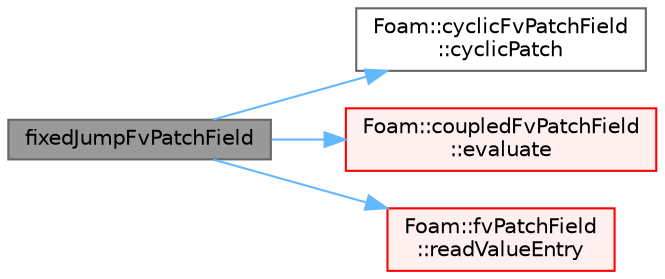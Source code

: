 digraph "fixedJumpFvPatchField"
{
 // LATEX_PDF_SIZE
  bgcolor="transparent";
  edge [fontname=Helvetica,fontsize=10,labelfontname=Helvetica,labelfontsize=10];
  node [fontname=Helvetica,fontsize=10,shape=box,height=0.2,width=0.4];
  rankdir="LR";
  Node1 [id="Node000001",label="fixedJumpFvPatchField",height=0.2,width=0.4,color="gray40", fillcolor="grey60", style="filled", fontcolor="black",tooltip=" "];
  Node1 -> Node2 [id="edge1_Node000001_Node000002",color="steelblue1",style="solid",tooltip=" "];
  Node2 [id="Node000002",label="Foam::cyclicFvPatchField\l::cyclicPatch",height=0.2,width=0.4,color="grey40", fillcolor="white", style="filled",URL="$classFoam_1_1cyclicFvPatchField.html#a75324f4fb5713595578f2c99f868e324",tooltip=" "];
  Node1 -> Node3 [id="edge2_Node000001_Node000003",color="steelblue1",style="solid",tooltip=" "];
  Node3 [id="Node000003",label="Foam::coupledFvPatchField\l::evaluate",height=0.2,width=0.4,color="red", fillcolor="#FFF0F0", style="filled",URL="$classFoam_1_1coupledFvPatchField.html#ab9de8baa38a38ec4603e74eb6d5f8f73",tooltip=" "];
  Node1 -> Node8 [id="edge3_Node000001_Node000008",color="steelblue1",style="solid",tooltip=" "];
  Node8 [id="Node000008",label="Foam::fvPatchField\l::readValueEntry",height=0.2,width=0.4,color="red", fillcolor="#FFF0F0", style="filled",URL="$classFoam_1_1fvPatchField.html#acc37ee6906b724e1f390ed08e55df367",tooltip=" "];
}
